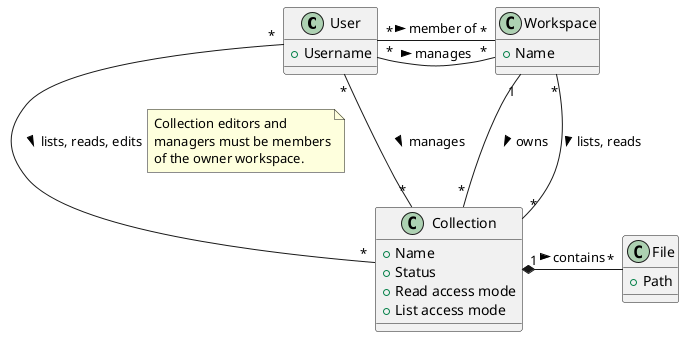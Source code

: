 @startuml Collections access model

class User {
    + Username
}

class Workspace {
    + Name
}
User "*" - "*" Workspace : member of >
User "*" - "*" Workspace : manages >

class File {
    + Path
}

class Collection {
    + Name
    + Status
    + Read access mode
    + List access mode

}
Collection "1" *- "*" File : contains >
Workspace "1" -- "*" Collection : owns >
Workspace "*" -- "*" Collection : lists, reads >
User "*" -- "*" Collection : lists, reads, edits >
note right on link
Collection editors and
managers must be members
of the owner workspace.
end note
User "*" -- "*" Collection : manages >

@enduml
